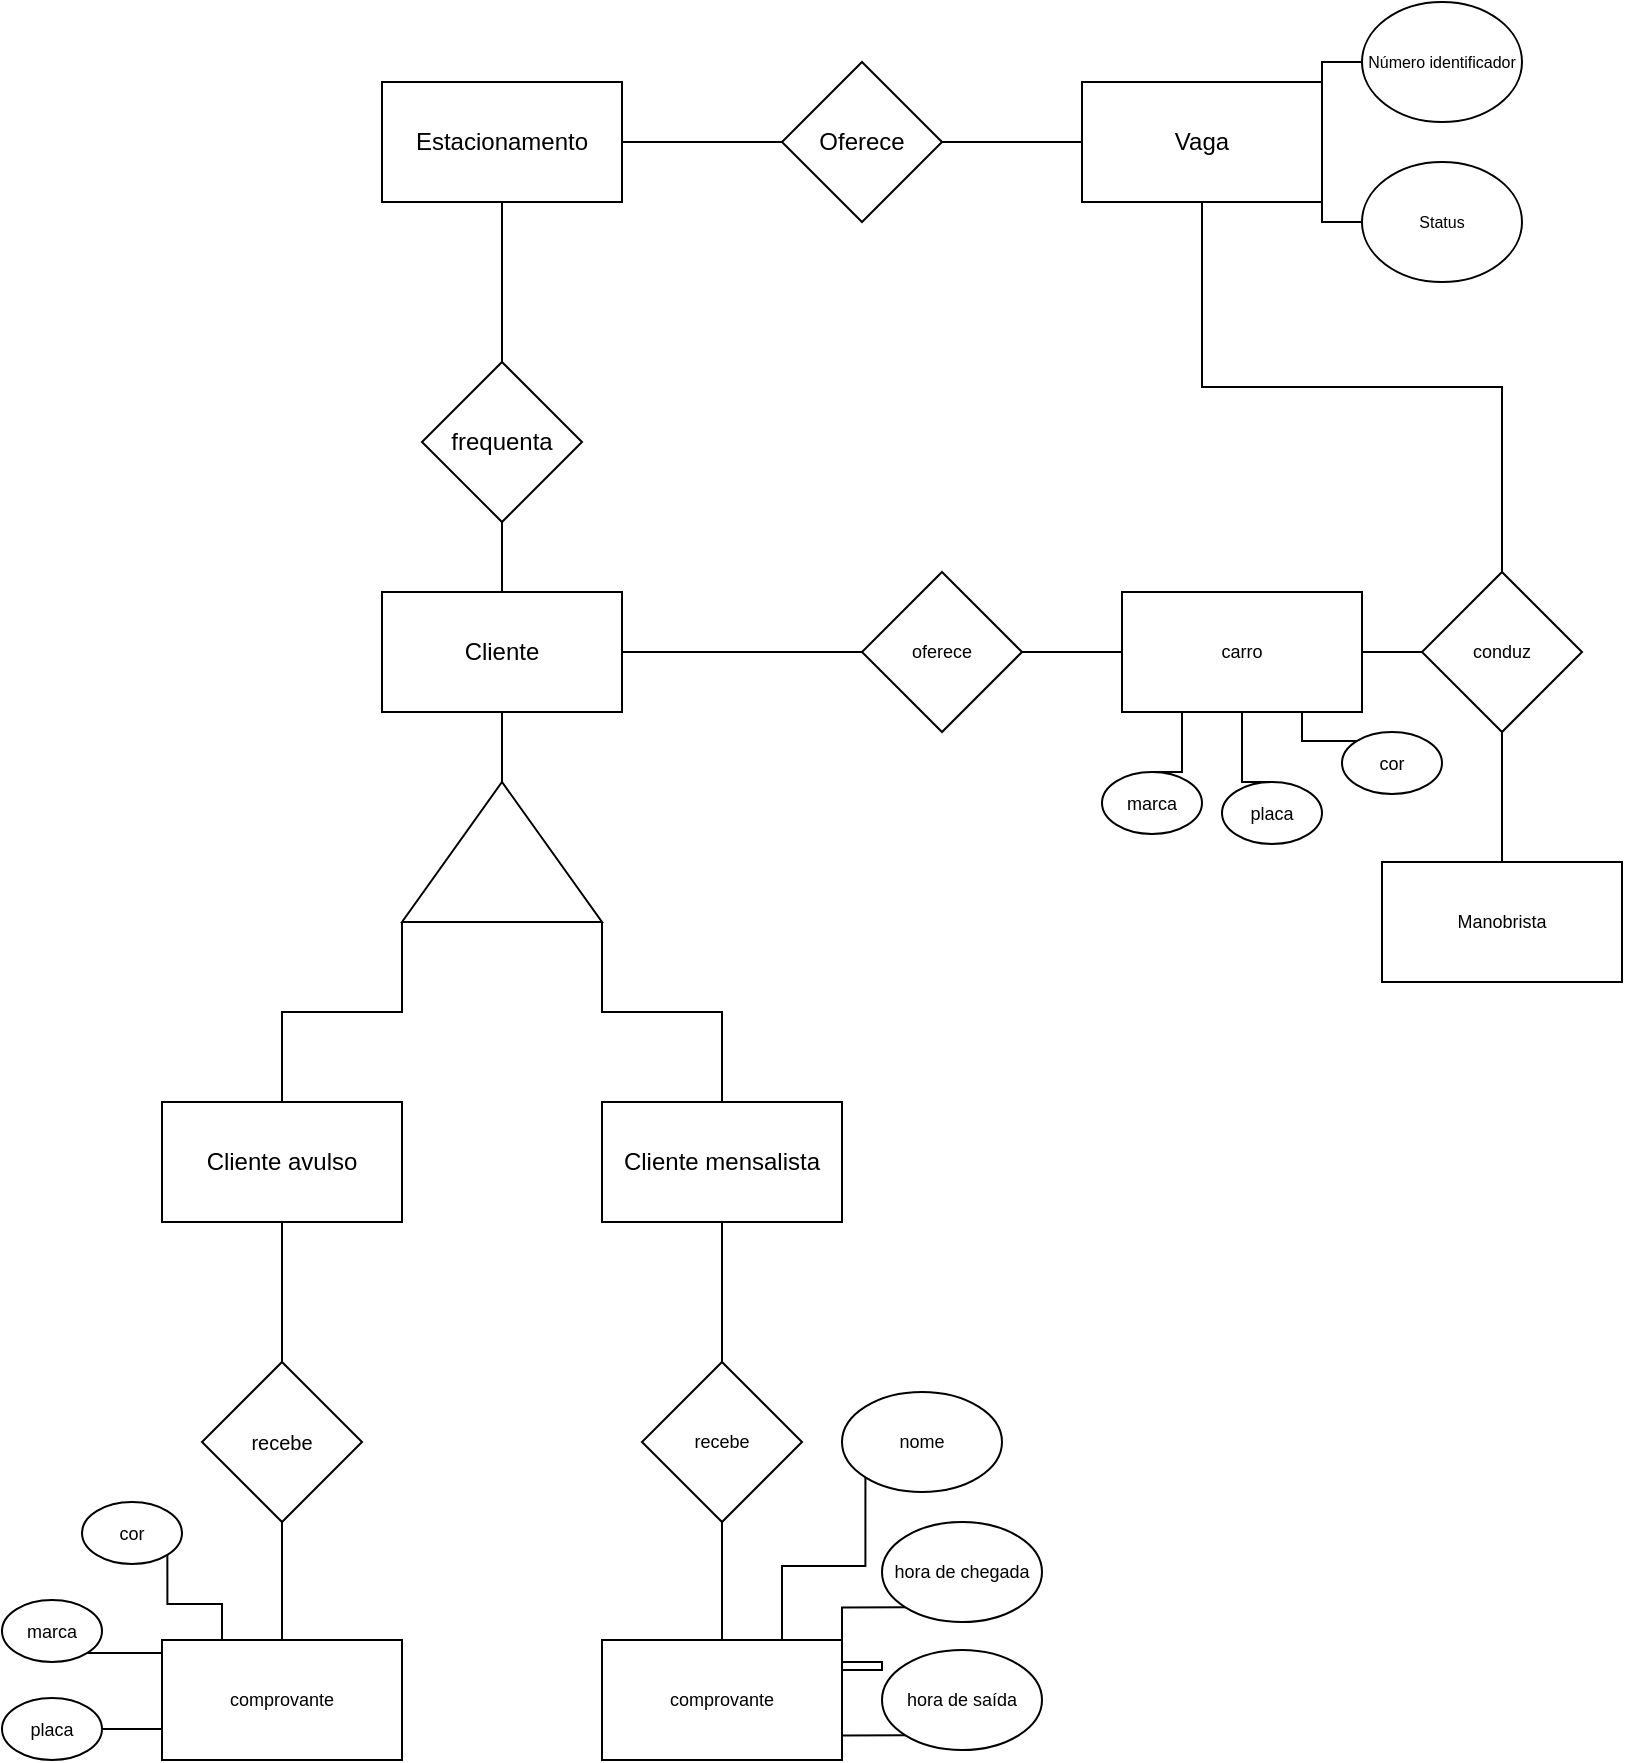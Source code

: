 <mxfile version="20.3.7" type="github">
  <diagram id="g4DllsT6ty_dQwB4z-e6" name="Página-1">
    <mxGraphModel dx="751" dy="807" grid="1" gridSize="10" guides="1" tooltips="1" connect="1" arrows="1" fold="1" page="1" pageScale="1" pageWidth="827" pageHeight="1169" math="0" shadow="0">
      <root>
        <mxCell id="0" />
        <mxCell id="1" parent="0" />
        <mxCell id="NnFWIHTz-qqPliQ8buMk-10" style="edgeStyle=orthogonalEdgeStyle;rounded=0;orthogonalLoop=1;jettySize=auto;html=1;exitX=1;exitY=0.5;exitDx=0;exitDy=0;entryX=0;entryY=0.5;entryDx=0;entryDy=0;strokeColor=default;endArrow=none;endFill=0;" parent="1" source="NnFWIHTz-qqPliQ8buMk-6" target="NnFWIHTz-qqPliQ8buMk-7" edge="1">
          <mxGeometry relative="1" as="geometry" />
        </mxCell>
        <mxCell id="NnFWIHTz-qqPliQ8buMk-6" value="Estacionamento" style="rounded=0;whiteSpace=wrap;html=1;" parent="1" vertex="1">
          <mxGeometry x="1090" y="330" width="120" height="60" as="geometry" />
        </mxCell>
        <mxCell id="NnFWIHTz-qqPliQ8buMk-9" style="edgeStyle=orthogonalEdgeStyle;rounded=0;orthogonalLoop=1;jettySize=auto;html=1;exitX=1;exitY=0.5;exitDx=0;exitDy=0;entryX=0;entryY=0.5;entryDx=0;entryDy=0;strokeColor=default;endArrow=none;endFill=0;" parent="1" source="NnFWIHTz-qqPliQ8buMk-7" target="NnFWIHTz-qqPliQ8buMk-8" edge="1">
          <mxGeometry relative="1" as="geometry" />
        </mxCell>
        <mxCell id="NnFWIHTz-qqPliQ8buMk-7" value="Oferece" style="rhombus;whiteSpace=wrap;html=1;" parent="1" vertex="1">
          <mxGeometry x="1290" y="320" width="80" height="80" as="geometry" />
        </mxCell>
        <mxCell id="NnFWIHTz-qqPliQ8buMk-8" value="&lt;div&gt;Vaga&lt;/div&gt;" style="rounded=0;whiteSpace=wrap;html=1;" parent="1" vertex="1">
          <mxGeometry x="1440" y="330" width="120" height="60" as="geometry" />
        </mxCell>
        <mxCell id="NnFWIHTz-qqPliQ8buMk-17" style="edgeStyle=orthogonalEdgeStyle;rounded=0;orthogonalLoop=1;jettySize=auto;html=1;exitX=0;exitY=0.5;exitDx=0;exitDy=0;entryX=1;entryY=0.25;entryDx=0;entryDy=0;strokeColor=default;fontSize=3;endArrow=none;endFill=0;" parent="1" source="NnFWIHTz-qqPliQ8buMk-15" target="NnFWIHTz-qqPliQ8buMk-8" edge="1">
          <mxGeometry relative="1" as="geometry" />
        </mxCell>
        <mxCell id="NnFWIHTz-qqPliQ8buMk-15" value="Número identificador" style="ellipse;whiteSpace=wrap;html=1;fontSize=8;" parent="1" vertex="1">
          <mxGeometry x="1580" y="290" width="80" height="60" as="geometry" />
        </mxCell>
        <mxCell id="NnFWIHTz-qqPliQ8buMk-18" style="edgeStyle=orthogonalEdgeStyle;rounded=0;orthogonalLoop=1;jettySize=auto;html=1;exitX=0;exitY=0.5;exitDx=0;exitDy=0;entryX=1;entryY=0.75;entryDx=0;entryDy=0;strokeColor=default;fontSize=3;endArrow=none;endFill=0;" parent="1" source="NnFWIHTz-qqPliQ8buMk-16" target="NnFWIHTz-qqPliQ8buMk-8" edge="1">
          <mxGeometry relative="1" as="geometry" />
        </mxCell>
        <mxCell id="NnFWIHTz-qqPliQ8buMk-16" value="Status" style="ellipse;whiteSpace=wrap;html=1;fontSize=8;" parent="1" vertex="1">
          <mxGeometry x="1580" y="370" width="80" height="60" as="geometry" />
        </mxCell>
        <mxCell id="NnFWIHTz-qqPliQ8buMk-22" style="edgeStyle=orthogonalEdgeStyle;rounded=0;orthogonalLoop=1;jettySize=auto;html=1;exitX=0.5;exitY=0;exitDx=0;exitDy=0;entryX=0.5;entryY=1;entryDx=0;entryDy=0;strokeColor=default;fontSize=12;endArrow=none;endFill=0;" parent="1" source="NnFWIHTz-qqPliQ8buMk-21" target="NnFWIHTz-qqPliQ8buMk-6" edge="1">
          <mxGeometry relative="1" as="geometry" />
        </mxCell>
        <mxCell id="NnFWIHTz-qqPliQ8buMk-21" value="frequenta" style="rhombus;whiteSpace=wrap;html=1;fontSize=12;" parent="1" vertex="1">
          <mxGeometry x="1110" y="470" width="80" height="80" as="geometry" />
        </mxCell>
        <mxCell id="NnFWIHTz-qqPliQ8buMk-27" style="edgeStyle=orthogonalEdgeStyle;rounded=0;orthogonalLoop=1;jettySize=auto;html=1;exitX=1;exitY=1;exitDx=0;exitDy=0;exitPerimeter=0;entryX=0.5;entryY=0;entryDx=0;entryDy=0;strokeColor=default;fontSize=12;endArrow=none;endFill=0;" parent="1" source="NnFWIHTz-qqPliQ8buMk-23" target="NnFWIHTz-qqPliQ8buMk-25" edge="1">
          <mxGeometry relative="1" as="geometry" />
        </mxCell>
        <mxCell id="NnFWIHTz-qqPliQ8buMk-28" style="edgeStyle=orthogonalEdgeStyle;rounded=0;orthogonalLoop=1;jettySize=auto;html=1;exitX=0;exitY=1;exitDx=0;exitDy=0;exitPerimeter=0;entryX=0.5;entryY=0;entryDx=0;entryDy=0;strokeColor=default;fontSize=12;endArrow=none;endFill=0;" parent="1" source="NnFWIHTz-qqPliQ8buMk-23" target="NnFWIHTz-qqPliQ8buMk-26" edge="1">
          <mxGeometry relative="1" as="geometry" />
        </mxCell>
        <mxCell id="NnFWIHTz-qqPliQ8buMk-30" style="edgeStyle=orthogonalEdgeStyle;rounded=0;orthogonalLoop=1;jettySize=auto;html=1;exitX=0;exitY=0;exitDx=50;exitDy=0;exitPerimeter=0;entryX=0.5;entryY=1;entryDx=0;entryDy=0;strokeColor=default;fontSize=12;endArrow=none;endFill=0;" parent="1" source="NnFWIHTz-qqPliQ8buMk-23" target="NnFWIHTz-qqPliQ8buMk-29" edge="1">
          <mxGeometry relative="1" as="geometry" />
        </mxCell>
        <mxCell id="NnFWIHTz-qqPliQ8buMk-23" value="" style="verticalLabelPosition=bottom;verticalAlign=top;html=1;shape=mxgraph.basic.acute_triangle;dx=0.5;fontSize=12;" parent="1" vertex="1">
          <mxGeometry x="1100" y="680" width="100" height="70" as="geometry" />
        </mxCell>
        <mxCell id="ju5UbsKojJu9xN186DU1-7" style="edgeStyle=orthogonalEdgeStyle;rounded=0;orthogonalLoop=1;jettySize=auto;html=1;exitX=0.5;exitY=1;exitDx=0;exitDy=0;entryX=0.5;entryY=0;entryDx=0;entryDy=0;strokeColor=default;fontSize=9;endArrow=none;endFill=0;" edge="1" parent="1" source="NnFWIHTz-qqPliQ8buMk-25" target="ju5UbsKojJu9xN186DU1-6">
          <mxGeometry relative="1" as="geometry" />
        </mxCell>
        <mxCell id="NnFWIHTz-qqPliQ8buMk-25" value="Cliente mensalista" style="rounded=0;whiteSpace=wrap;html=1;fontSize=12;" parent="1" vertex="1">
          <mxGeometry x="1200" y="840" width="120" height="60" as="geometry" />
        </mxCell>
        <mxCell id="ju5UbsKojJu9xN186DU1-2" style="edgeStyle=orthogonalEdgeStyle;rounded=0;orthogonalLoop=1;jettySize=auto;html=1;exitX=0.5;exitY=1;exitDx=0;exitDy=0;entryX=0.5;entryY=0;entryDx=0;entryDy=0;fontSize=9;strokeColor=default;endArrow=none;endFill=0;" edge="1" parent="1" source="NnFWIHTz-qqPliQ8buMk-26" target="ju5UbsKojJu9xN186DU1-1">
          <mxGeometry relative="1" as="geometry" />
        </mxCell>
        <mxCell id="NnFWIHTz-qqPliQ8buMk-26" value="Cliente avulso" style="rounded=0;whiteSpace=wrap;html=1;fontSize=12;" parent="1" vertex="1">
          <mxGeometry x="980" y="840" width="120" height="60" as="geometry" />
        </mxCell>
        <mxCell id="NnFWIHTz-qqPliQ8buMk-31" style="edgeStyle=orthogonalEdgeStyle;rounded=0;orthogonalLoop=1;jettySize=auto;html=1;exitX=0.5;exitY=0;exitDx=0;exitDy=0;entryX=0.5;entryY=1;entryDx=0;entryDy=0;strokeColor=default;fontSize=12;endArrow=none;endFill=0;" parent="1" source="NnFWIHTz-qqPliQ8buMk-29" target="NnFWIHTz-qqPliQ8buMk-21" edge="1">
          <mxGeometry relative="1" as="geometry" />
        </mxCell>
        <mxCell id="NnFWIHTz-qqPliQ8buMk-29" value="Cliente" style="rounded=0;whiteSpace=wrap;html=1;fontSize=12;" parent="1" vertex="1">
          <mxGeometry x="1090" y="585" width="120" height="60" as="geometry" />
        </mxCell>
        <mxCell id="ju5UbsKojJu9xN186DU1-4" style="edgeStyle=orthogonalEdgeStyle;rounded=0;orthogonalLoop=1;jettySize=auto;html=1;exitX=0.5;exitY=1;exitDx=0;exitDy=0;entryX=0.5;entryY=0;entryDx=0;entryDy=0;strokeColor=default;fontSize=9;endArrow=none;endFill=0;" edge="1" parent="1" source="ju5UbsKojJu9xN186DU1-1" target="ju5UbsKojJu9xN186DU1-3">
          <mxGeometry relative="1" as="geometry" />
        </mxCell>
        <mxCell id="ju5UbsKojJu9xN186DU1-1" value="&lt;font size=&quot;1&quot;&gt;recebe&lt;/font&gt;" style="rhombus;whiteSpace=wrap;html=1;fontSize=8;" vertex="1" parent="1">
          <mxGeometry x="1000" y="970" width="80" height="80" as="geometry" />
        </mxCell>
        <mxCell id="ju5UbsKojJu9xN186DU1-3" value="comprovante" style="rounded=0;whiteSpace=wrap;html=1;fontSize=9;" vertex="1" parent="1">
          <mxGeometry x="980" y="1109" width="120" height="60" as="geometry" />
        </mxCell>
        <mxCell id="ju5UbsKojJu9xN186DU1-9" style="edgeStyle=orthogonalEdgeStyle;rounded=0;orthogonalLoop=1;jettySize=auto;html=1;exitX=0.5;exitY=1;exitDx=0;exitDy=0;entryX=0.5;entryY=0;entryDx=0;entryDy=0;strokeColor=default;fontSize=9;endArrow=none;endFill=0;" edge="1" parent="1" source="ju5UbsKojJu9xN186DU1-6" target="ju5UbsKojJu9xN186DU1-8">
          <mxGeometry relative="1" as="geometry" />
        </mxCell>
        <mxCell id="ju5UbsKojJu9xN186DU1-6" value="recebe" style="rhombus;whiteSpace=wrap;html=1;fontSize=9;" vertex="1" parent="1">
          <mxGeometry x="1220" y="970" width="80" height="80" as="geometry" />
        </mxCell>
        <mxCell id="ju5UbsKojJu9xN186DU1-8" value="comprovante" style="rounded=0;whiteSpace=wrap;html=1;fontSize=9;" vertex="1" parent="1">
          <mxGeometry x="1200" y="1109" width="120" height="60" as="geometry" />
        </mxCell>
        <mxCell id="ju5UbsKojJu9xN186DU1-14" style="edgeStyle=orthogonalEdgeStyle;rounded=0;orthogonalLoop=1;jettySize=auto;html=1;exitX=1;exitY=1;exitDx=0;exitDy=0;entryX=0;entryY=0.25;entryDx=0;entryDy=0;strokeColor=default;fontSize=9;endArrow=none;endFill=0;" edge="1" parent="1" source="ju5UbsKojJu9xN186DU1-10" target="ju5UbsKojJu9xN186DU1-3">
          <mxGeometry relative="1" as="geometry" />
        </mxCell>
        <mxCell id="ju5UbsKojJu9xN186DU1-10" value="marca" style="ellipse;whiteSpace=wrap;html=1;fontSize=9;" vertex="1" parent="1">
          <mxGeometry x="900" y="1089" width="50" height="31" as="geometry" />
        </mxCell>
        <mxCell id="ju5UbsKojJu9xN186DU1-17" style="edgeStyle=orthogonalEdgeStyle;rounded=0;orthogonalLoop=1;jettySize=auto;html=1;exitX=1;exitY=0.5;exitDx=0;exitDy=0;entryX=0;entryY=0.75;entryDx=0;entryDy=0;strokeColor=default;fontSize=9;endArrow=none;endFill=0;" edge="1" parent="1" source="ju5UbsKojJu9xN186DU1-11" target="ju5UbsKojJu9xN186DU1-3">
          <mxGeometry relative="1" as="geometry" />
        </mxCell>
        <mxCell id="ju5UbsKojJu9xN186DU1-11" value="placa" style="ellipse;whiteSpace=wrap;html=1;fontSize=9;" vertex="1" parent="1">
          <mxGeometry x="900" y="1138" width="50" height="31" as="geometry" />
        </mxCell>
        <mxCell id="ju5UbsKojJu9xN186DU1-13" style="edgeStyle=orthogonalEdgeStyle;rounded=0;orthogonalLoop=1;jettySize=auto;html=1;exitX=1;exitY=1;exitDx=0;exitDy=0;entryX=0.25;entryY=0;entryDx=0;entryDy=0;strokeColor=default;fontSize=9;endArrow=none;endFill=0;" edge="1" parent="1" source="ju5UbsKojJu9xN186DU1-12" target="ju5UbsKojJu9xN186DU1-3">
          <mxGeometry relative="1" as="geometry" />
        </mxCell>
        <mxCell id="ju5UbsKojJu9xN186DU1-12" value="cor" style="ellipse;whiteSpace=wrap;html=1;fontSize=9;" vertex="1" parent="1">
          <mxGeometry x="940" y="1040" width="50" height="31" as="geometry" />
        </mxCell>
        <mxCell id="ju5UbsKojJu9xN186DU1-25" style="edgeStyle=orthogonalEdgeStyle;rounded=0;orthogonalLoop=1;jettySize=auto;html=1;exitX=1;exitY=0.5;exitDx=0;exitDy=0;entryX=0;entryY=0.5;entryDx=0;entryDy=0;strokeColor=default;fontSize=9;endArrow=none;endFill=0;" edge="1" parent="1" source="ju5UbsKojJu9xN186DU1-18" target="ju5UbsKojJu9xN186DU1-19">
          <mxGeometry relative="1" as="geometry" />
        </mxCell>
        <mxCell id="ju5UbsKojJu9xN186DU1-36" style="edgeStyle=orthogonalEdgeStyle;rounded=0;orthogonalLoop=1;jettySize=auto;html=1;exitX=0;exitY=0.5;exitDx=0;exitDy=0;entryX=1;entryY=0.5;entryDx=0;entryDy=0;strokeColor=default;fontSize=9;endArrow=none;endFill=0;" edge="1" parent="1" source="ju5UbsKojJu9xN186DU1-18" target="NnFWIHTz-qqPliQ8buMk-29">
          <mxGeometry relative="1" as="geometry" />
        </mxCell>
        <mxCell id="ju5UbsKojJu9xN186DU1-18" value="oferece" style="rhombus;whiteSpace=wrap;html=1;fontSize=9;" vertex="1" parent="1">
          <mxGeometry x="1330" y="575" width="80" height="80" as="geometry" />
        </mxCell>
        <mxCell id="ju5UbsKojJu9xN186DU1-19" value="carro" style="rounded=0;whiteSpace=wrap;html=1;fontSize=9;" vertex="1" parent="1">
          <mxGeometry x="1460" y="585" width="120" height="60" as="geometry" />
        </mxCell>
        <mxCell id="ju5UbsKojJu9xN186DU1-24" style="edgeStyle=orthogonalEdgeStyle;rounded=0;orthogonalLoop=1;jettySize=auto;html=1;exitX=0;exitY=0.5;exitDx=0;exitDy=0;entryX=1;entryY=0.5;entryDx=0;entryDy=0;strokeColor=default;fontSize=9;endArrow=none;endFill=0;" edge="1" parent="1" source="ju5UbsKojJu9xN186DU1-21" target="ju5UbsKojJu9xN186DU1-19">
          <mxGeometry relative="1" as="geometry" />
        </mxCell>
        <mxCell id="ju5UbsKojJu9xN186DU1-35" style="edgeStyle=orthogonalEdgeStyle;rounded=0;orthogonalLoop=1;jettySize=auto;html=1;exitX=0.5;exitY=0;exitDx=0;exitDy=0;entryX=0.5;entryY=1;entryDx=0;entryDy=0;strokeColor=default;fontSize=9;endArrow=none;endFill=0;" edge="1" parent="1" source="ju5UbsKojJu9xN186DU1-21" target="NnFWIHTz-qqPliQ8buMk-8">
          <mxGeometry relative="1" as="geometry" />
        </mxCell>
        <mxCell id="ju5UbsKojJu9xN186DU1-21" value="conduz" style="rhombus;whiteSpace=wrap;html=1;fontSize=9;" vertex="1" parent="1">
          <mxGeometry x="1610" y="575" width="80" height="80" as="geometry" />
        </mxCell>
        <mxCell id="ju5UbsKojJu9xN186DU1-23" style="edgeStyle=orthogonalEdgeStyle;rounded=0;orthogonalLoop=1;jettySize=auto;html=1;exitX=0.5;exitY=0;exitDx=0;exitDy=0;entryX=0.5;entryY=1;entryDx=0;entryDy=0;strokeColor=default;fontSize=9;endArrow=none;endFill=0;" edge="1" parent="1" source="ju5UbsKojJu9xN186DU1-22" target="ju5UbsKojJu9xN186DU1-21">
          <mxGeometry relative="1" as="geometry" />
        </mxCell>
        <mxCell id="ju5UbsKojJu9xN186DU1-22" value="Manobrista" style="rounded=0;whiteSpace=wrap;html=1;fontSize=9;" vertex="1" parent="1">
          <mxGeometry x="1590" y="720" width="120" height="60" as="geometry" />
        </mxCell>
        <mxCell id="ju5UbsKojJu9xN186DU1-34" style="edgeStyle=orthogonalEdgeStyle;rounded=0;orthogonalLoop=1;jettySize=auto;html=1;exitX=0.5;exitY=0;exitDx=0;exitDy=0;entryX=0.25;entryY=1;entryDx=0;entryDy=0;strokeColor=default;fontSize=9;endArrow=none;endFill=0;" edge="1" parent="1" source="ju5UbsKojJu9xN186DU1-28" target="ju5UbsKojJu9xN186DU1-19">
          <mxGeometry relative="1" as="geometry" />
        </mxCell>
        <mxCell id="ju5UbsKojJu9xN186DU1-28" value="marca" style="ellipse;whiteSpace=wrap;html=1;fontSize=9;" vertex="1" parent="1">
          <mxGeometry x="1450" y="675" width="50" height="31" as="geometry" />
        </mxCell>
        <mxCell id="ju5UbsKojJu9xN186DU1-33" style="edgeStyle=orthogonalEdgeStyle;rounded=0;orthogonalLoop=1;jettySize=auto;html=1;exitX=0.5;exitY=0;exitDx=0;exitDy=0;entryX=0.5;entryY=1;entryDx=0;entryDy=0;strokeColor=default;fontSize=9;endArrow=none;endFill=0;" edge="1" parent="1" source="ju5UbsKojJu9xN186DU1-30" target="ju5UbsKojJu9xN186DU1-19">
          <mxGeometry relative="1" as="geometry" />
        </mxCell>
        <mxCell id="ju5UbsKojJu9xN186DU1-30" value="placa" style="ellipse;whiteSpace=wrap;html=1;fontSize=9;" vertex="1" parent="1">
          <mxGeometry x="1510" y="680" width="50" height="31" as="geometry" />
        </mxCell>
        <mxCell id="ju5UbsKojJu9xN186DU1-32" style="edgeStyle=orthogonalEdgeStyle;rounded=0;orthogonalLoop=1;jettySize=auto;html=1;exitX=0;exitY=0;exitDx=0;exitDy=0;entryX=0.75;entryY=1;entryDx=0;entryDy=0;strokeColor=default;fontSize=9;endArrow=none;endFill=0;" edge="1" parent="1" source="ju5UbsKojJu9xN186DU1-31" target="ju5UbsKojJu9xN186DU1-19">
          <mxGeometry relative="1" as="geometry" />
        </mxCell>
        <mxCell id="ju5UbsKojJu9xN186DU1-31" value="cor" style="ellipse;whiteSpace=wrap;html=1;fontSize=9;" vertex="1" parent="1">
          <mxGeometry x="1570" y="655" width="50" height="31" as="geometry" />
        </mxCell>
        <mxCell id="ju5UbsKojJu9xN186DU1-41" style="edgeStyle=orthogonalEdgeStyle;rounded=0;orthogonalLoop=1;jettySize=auto;html=1;exitX=0;exitY=1;exitDx=0;exitDy=0;entryX=1;entryY=0.25;entryDx=0;entryDy=0;strokeColor=default;fontSize=9;endArrow=none;endFill=0;" edge="1" parent="1" source="ju5UbsKojJu9xN186DU1-37" target="ju5UbsKojJu9xN186DU1-8">
          <mxGeometry relative="1" as="geometry" />
        </mxCell>
        <mxCell id="ju5UbsKojJu9xN186DU1-37" value="hora de chegada" style="ellipse;whiteSpace=wrap;html=1;fontSize=9;" vertex="1" parent="1">
          <mxGeometry x="1340" y="1050" width="80" height="50" as="geometry" />
        </mxCell>
        <mxCell id="ju5UbsKojJu9xN186DU1-42" style="edgeStyle=orthogonalEdgeStyle;rounded=0;orthogonalLoop=1;jettySize=auto;html=1;exitX=0;exitY=1;exitDx=0;exitDy=0;entryX=1;entryY=0.75;entryDx=0;entryDy=0;strokeColor=default;fontSize=9;endArrow=none;endFill=0;" edge="1" parent="1" source="ju5UbsKojJu9xN186DU1-38" target="ju5UbsKojJu9xN186DU1-8">
          <mxGeometry relative="1" as="geometry" />
        </mxCell>
        <mxCell id="ju5UbsKojJu9xN186DU1-38" value="hora de saída&lt;span style=&quot;color: rgba(0, 0, 0, 0); font-family: monospace; font-size: 0px; text-align: start;&quot;&gt;%3CmxGraphModel%3E%3Croot%3E%3CmxCell%20id%3D%220%22%2F%3E%3CmxCell%20id%3D%221%22%20parent%3D%220%22%2F%3E%3CmxCell%20id%3D%222%22%20value%3D%22hora%20de%20chegada%22%20style%3D%22ellipse%3BwhiteSpace%3Dwrap%3Bhtml%3D1%3BfontSize%3D9%3B%22%20vertex%3D%221%22%20parent%3D%221%22%3E%3CmxGeometry%20x%3D%221340%22%20y%3D%221050%22%20width%3D%2280%22%20height%3D%2250%22%20as%3D%22geometry%22%2F%3E%3C%2FmxCell%3E%3C%2Froot%3E%3C%2FmxGraphModel%3E&lt;/span&gt;" style="ellipse;whiteSpace=wrap;html=1;fontSize=9;" vertex="1" parent="1">
          <mxGeometry x="1340" y="1114" width="80" height="50" as="geometry" />
        </mxCell>
        <mxCell id="ju5UbsKojJu9xN186DU1-40" style="edgeStyle=orthogonalEdgeStyle;rounded=0;orthogonalLoop=1;jettySize=auto;html=1;exitX=0;exitY=1;exitDx=0;exitDy=0;entryX=0.75;entryY=0;entryDx=0;entryDy=0;strokeColor=default;fontSize=9;endArrow=none;endFill=0;" edge="1" parent="1" source="ju5UbsKojJu9xN186DU1-39" target="ju5UbsKojJu9xN186DU1-8">
          <mxGeometry relative="1" as="geometry" />
        </mxCell>
        <mxCell id="ju5UbsKojJu9xN186DU1-39" value="nome" style="ellipse;whiteSpace=wrap;html=1;fontSize=9;" vertex="1" parent="1">
          <mxGeometry x="1320" y="985" width="80" height="50" as="geometry" />
        </mxCell>
      </root>
    </mxGraphModel>
  </diagram>
</mxfile>
